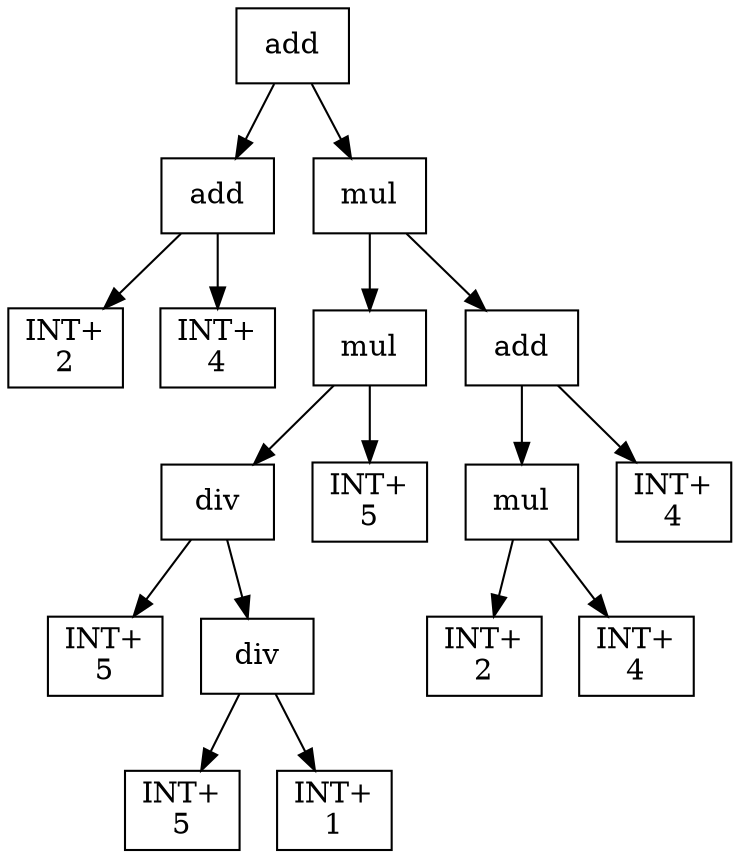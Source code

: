 digraph expr {
  node [shape=box];
  n1 [label="add"];
  n2 [label="add"];
  n3 [label="INT+\n2"];
  n4 [label="INT+\n4"];
  n2 -> n3;
  n2 -> n4;
  n5 [label="mul"];
  n6 [label="mul"];
  n7 [label="div"];
  n8 [label="INT+\n5"];
  n9 [label="div"];
  n10 [label="INT+\n5"];
  n11 [label="INT+\n1"];
  n9 -> n10;
  n9 -> n11;
  n7 -> n8;
  n7 -> n9;
  n12 [label="INT+\n5"];
  n6 -> n7;
  n6 -> n12;
  n13 [label="add"];
  n14 [label="mul"];
  n15 [label="INT+\n2"];
  n16 [label="INT+\n4"];
  n14 -> n15;
  n14 -> n16;
  n17 [label="INT+\n4"];
  n13 -> n14;
  n13 -> n17;
  n5 -> n6;
  n5 -> n13;
  n1 -> n2;
  n1 -> n5;
}